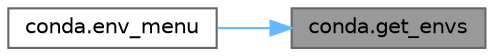 digraph "conda.get_envs"
{
 // LATEX_PDF_SIZE
  bgcolor="transparent";
  edge [fontname=Helvetica,fontsize=10,labelfontname=Helvetica,labelfontsize=10];
  node [fontname=Helvetica,fontsize=10,shape=box,height=0.2,width=0.4];
  rankdir="RL";
  Node1 [label="conda.get_envs",height=0.2,width=0.4,color="gray40", fillcolor="grey60", style="filled", fontcolor="black",tooltip=" "];
  Node1 -> Node2 [dir="back",color="steelblue1",style="solid"];
  Node2 [label="conda.env_menu",height=0.2,width=0.4,color="grey40", fillcolor="white", style="filled",URL="$d7/d3c/namespaceconda.html#a8db2c180e8eded5298bb8116e5de49cf",tooltip=" "];
}
